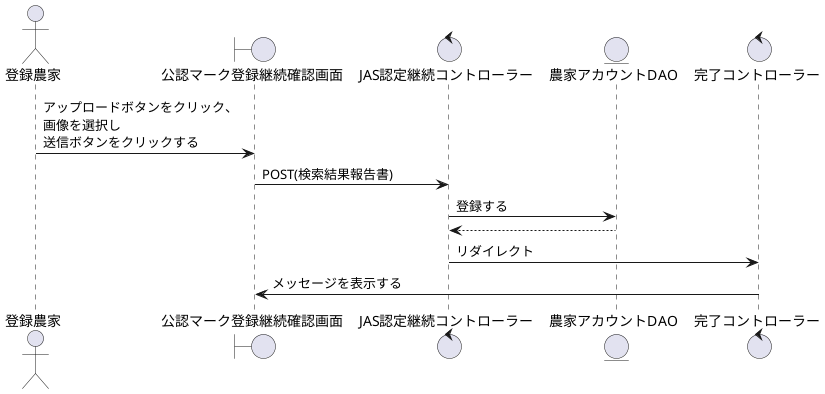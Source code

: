 @startuml JAS認定審査表示

actor    "登録農家" as act
boundary "公認マーク登録継続確認画面" as JAS_s
control  "JAS認定継続コントローラー" as b_c
entity   "農家アカウントDAO" as Farmer_DAO
control  "完了コントローラー" as completion_c

'-------------------------------------------------------------------------------------------

act -> JAS_s : アップロードボタンをクリック、\n画像を選択し\n送信ボタンをクリックする
JAS_s -> b_c : POST(検索結果報告書)
b_c -> Farmer_DAO : 登録する
b_c <-- Farmer_DAO :
b_c -> completion_c : リダイレクト
completion_c -> JAS_s : メッセージを表示する

@enduml
